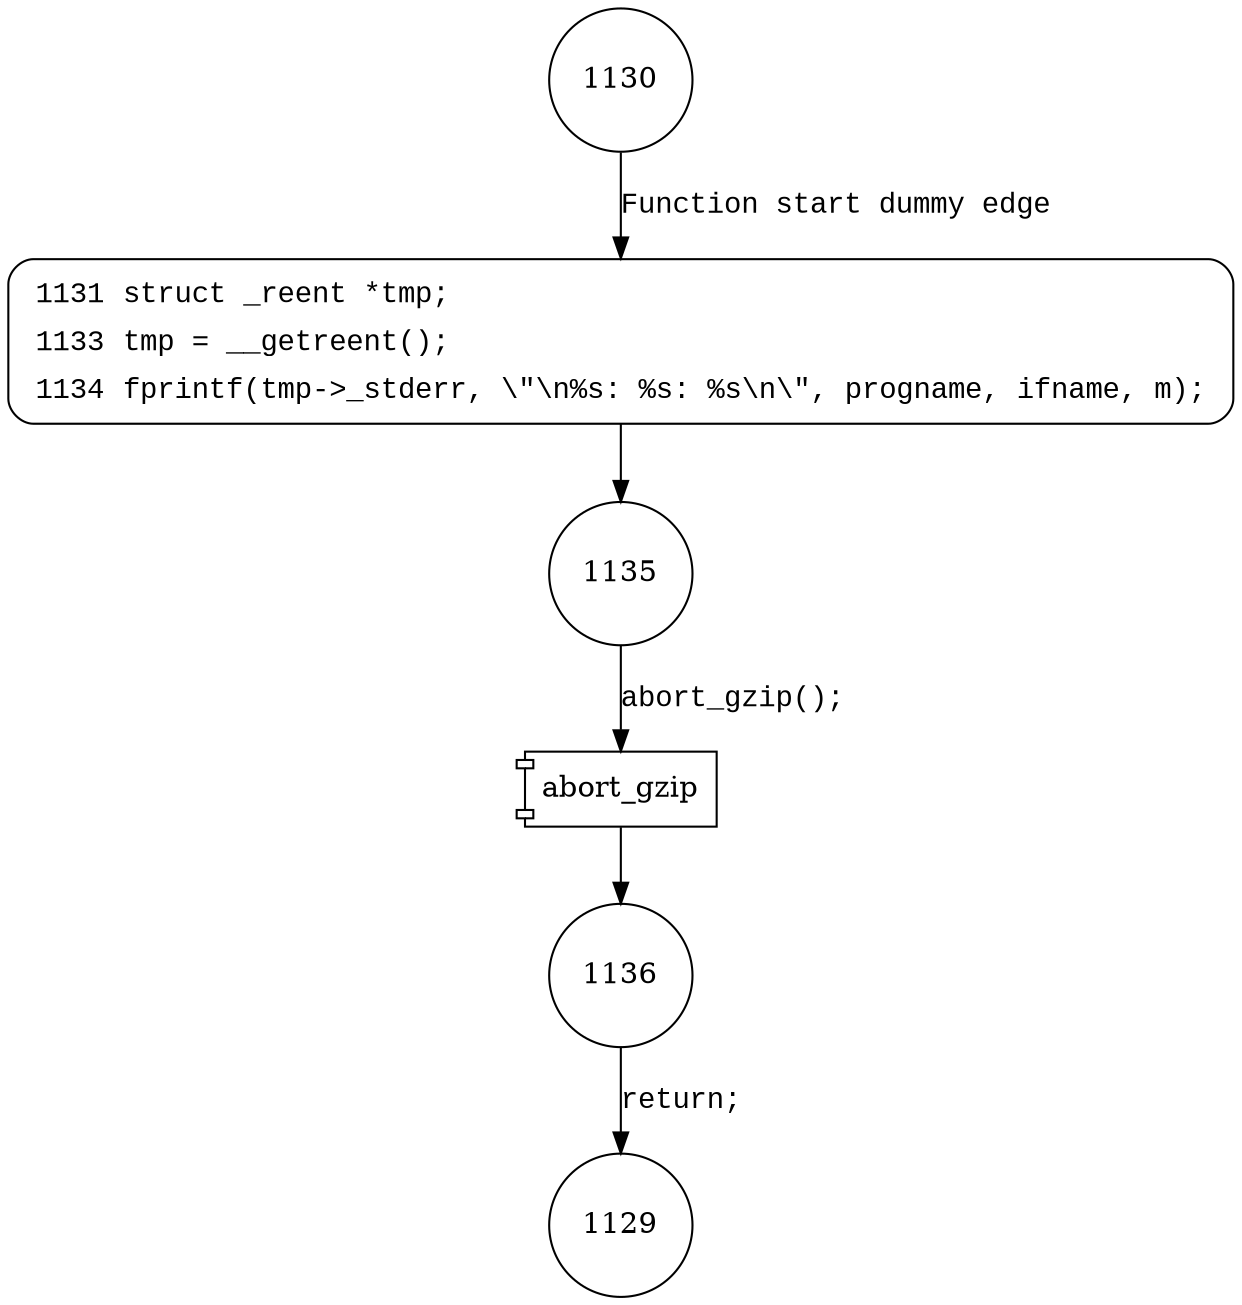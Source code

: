 digraph error {
1130 [shape="circle"]
1131 [shape="circle"]
1135 [shape="circle"]
1136 [shape="circle"]
1129 [shape="circle"]
1131 [style="filled,bold" penwidth="1" fillcolor="white" fontname="Courier New" shape="Mrecord" label=<<table border="0" cellborder="0" cellpadding="3" bgcolor="white"><tr><td align="right">1131</td><td align="left">struct _reent *tmp;</td></tr><tr><td align="right">1133</td><td align="left">tmp = __getreent();</td></tr><tr><td align="right">1134</td><td align="left">fprintf(tmp-&gt;_stderr, \"\n%s: %s: %s\n\", progname, ifname, m);</td></tr></table>>]
1131 -> 1135[label=""]
1130 -> 1131 [label="Function start dummy edge" fontname="Courier New"]
100259 [shape="component" label="abort_gzip"]
1135 -> 100259 [label="abort_gzip();" fontname="Courier New"]
100259 -> 1136 [label="" fontname="Courier New"]
1136 -> 1129 [label="return;" fontname="Courier New"]
}